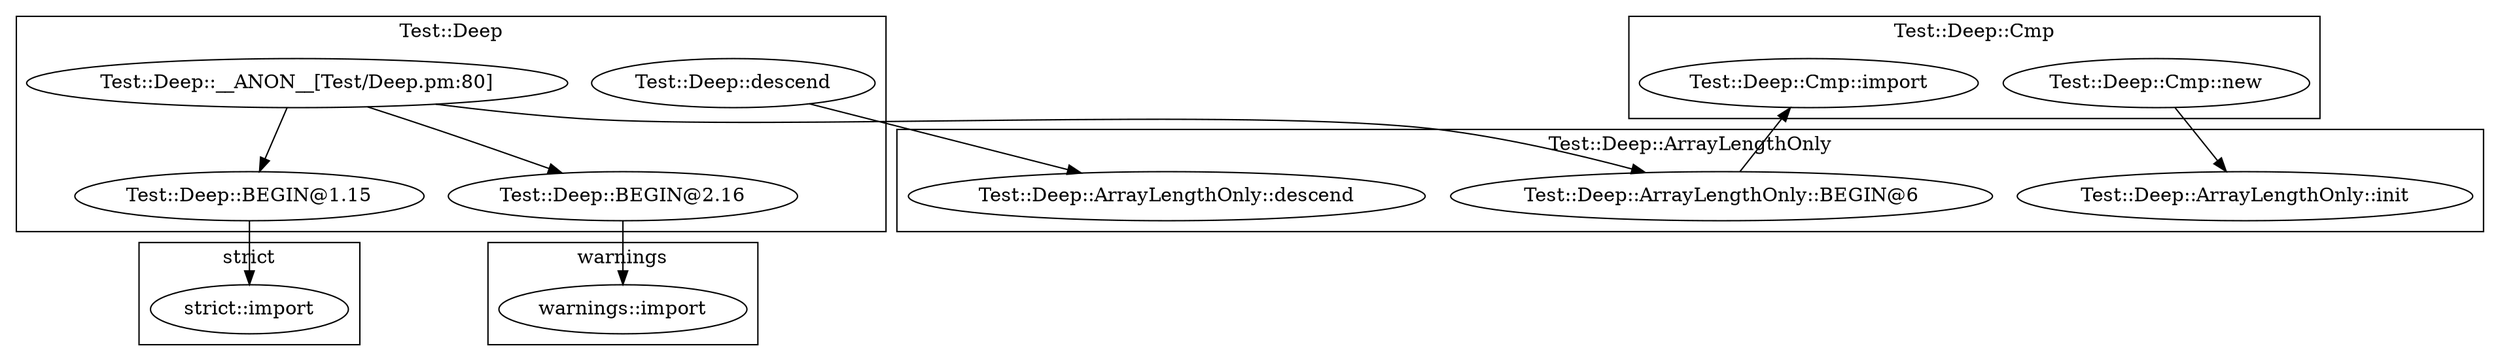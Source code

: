 digraph {
graph [overlap=false]
subgraph cluster_Test_Deep {
	label="Test::Deep";
	"Test::Deep::descend";
	"Test::Deep::__ANON__[Test/Deep.pm:80]";
	"Test::Deep::BEGIN@1.15";
	"Test::Deep::BEGIN@2.16";
}
subgraph cluster_warnings {
	label="warnings";
	"warnings::import";
}
subgraph cluster_strict {
	label="strict";
	"strict::import";
}
subgraph cluster_Test_Deep_Cmp {
	label="Test::Deep::Cmp";
	"Test::Deep::Cmp::import";
	"Test::Deep::Cmp::new";
}
subgraph cluster_Test_Deep_ArrayLengthOnly {
	label="Test::Deep::ArrayLengthOnly";
	"Test::Deep::ArrayLengthOnly::init";
	"Test::Deep::ArrayLengthOnly::descend";
	"Test::Deep::ArrayLengthOnly::BEGIN@6";
}
"Test::Deep::__ANON__[Test/Deep.pm:80]" -> "Test::Deep::ArrayLengthOnly::BEGIN@6";
"Test::Deep::descend" -> "Test::Deep::ArrayLengthOnly::descend";
"Test::Deep::__ANON__[Test/Deep.pm:80]" -> "Test::Deep::BEGIN@1.15";
"Test::Deep::ArrayLengthOnly::BEGIN@6" -> "Test::Deep::Cmp::import";
"Test::Deep::BEGIN@2.16" -> "warnings::import";
"Test::Deep::__ANON__[Test/Deep.pm:80]" -> "Test::Deep::BEGIN@2.16";
"Test::Deep::BEGIN@1.15" -> "strict::import";
"Test::Deep::Cmp::new" -> "Test::Deep::ArrayLengthOnly::init";
}
